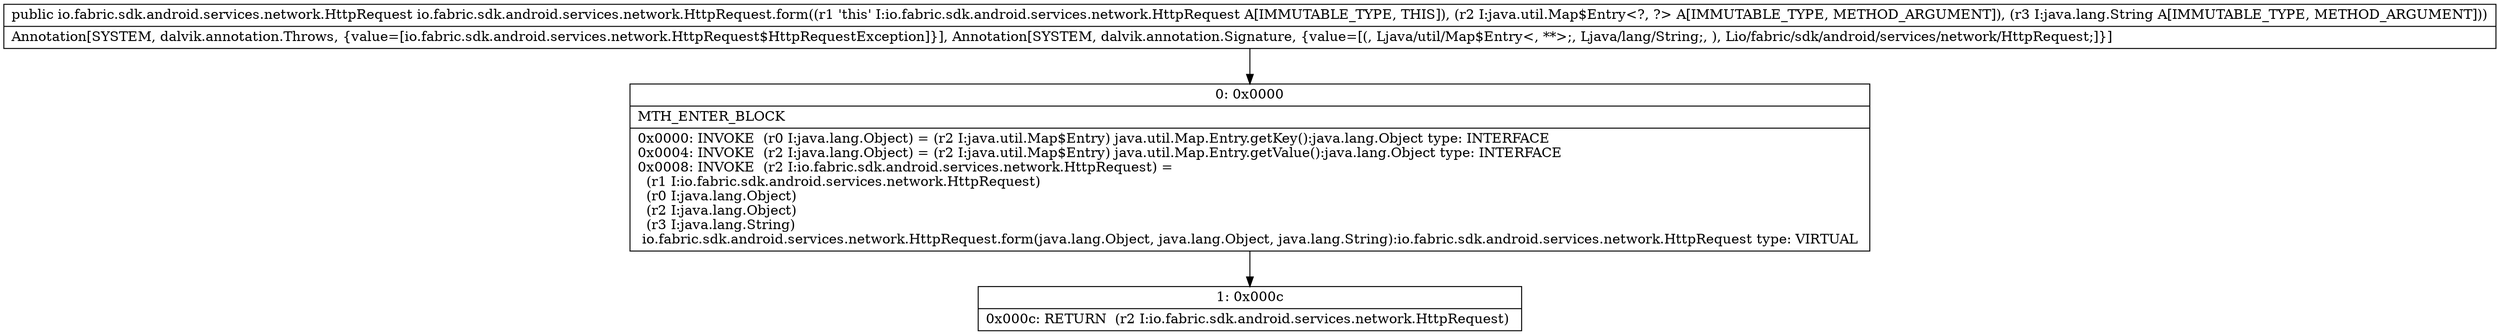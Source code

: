 digraph "CFG forio.fabric.sdk.android.services.network.HttpRequest.form(Ljava\/util\/Map$Entry;Ljava\/lang\/String;)Lio\/fabric\/sdk\/android\/services\/network\/HttpRequest;" {
Node_0 [shape=record,label="{0\:\ 0x0000|MTH_ENTER_BLOCK\l|0x0000: INVOKE  (r0 I:java.lang.Object) = (r2 I:java.util.Map$Entry) java.util.Map.Entry.getKey():java.lang.Object type: INTERFACE \l0x0004: INVOKE  (r2 I:java.lang.Object) = (r2 I:java.util.Map$Entry) java.util.Map.Entry.getValue():java.lang.Object type: INTERFACE \l0x0008: INVOKE  (r2 I:io.fabric.sdk.android.services.network.HttpRequest) = \l  (r1 I:io.fabric.sdk.android.services.network.HttpRequest)\l  (r0 I:java.lang.Object)\l  (r2 I:java.lang.Object)\l  (r3 I:java.lang.String)\l io.fabric.sdk.android.services.network.HttpRequest.form(java.lang.Object, java.lang.Object, java.lang.String):io.fabric.sdk.android.services.network.HttpRequest type: VIRTUAL \l}"];
Node_1 [shape=record,label="{1\:\ 0x000c|0x000c: RETURN  (r2 I:io.fabric.sdk.android.services.network.HttpRequest) \l}"];
MethodNode[shape=record,label="{public io.fabric.sdk.android.services.network.HttpRequest io.fabric.sdk.android.services.network.HttpRequest.form((r1 'this' I:io.fabric.sdk.android.services.network.HttpRequest A[IMMUTABLE_TYPE, THIS]), (r2 I:java.util.Map$Entry\<?, ?\> A[IMMUTABLE_TYPE, METHOD_ARGUMENT]), (r3 I:java.lang.String A[IMMUTABLE_TYPE, METHOD_ARGUMENT]))  | Annotation[SYSTEM, dalvik.annotation.Throws, \{value=[io.fabric.sdk.android.services.network.HttpRequest$HttpRequestException]\}], Annotation[SYSTEM, dalvik.annotation.Signature, \{value=[(, Ljava\/util\/Map$Entry\<, **\>;, Ljava\/lang\/String;, ), Lio\/fabric\/sdk\/android\/services\/network\/HttpRequest;]\}]\l}"];
MethodNode -> Node_0;
Node_0 -> Node_1;
}

